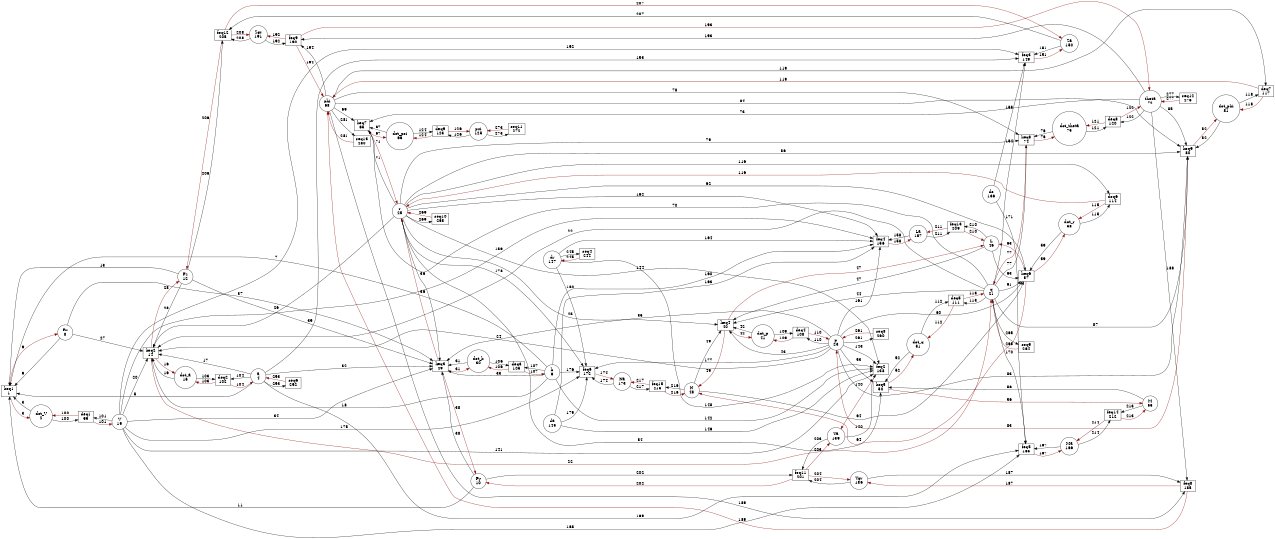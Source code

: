 digraph G {
rankdir = LR;
size ="8.5"
node [shape = box, fillcolor = white, style = filled, label="keq1
1"]; keq1;
node [shape = box, fillcolor = white, style = filled, label="keq2
14"]; keq2;
node [shape = box, fillcolor = white, style = filled, label="keq3
29"]; keq3;
node [shape = box, fillcolor = white, style = filled, label="keq4
40"]; keq4;
node [shape = box, fillcolor = white, style = filled, label="keq5
50"]; keq5;
node [shape = box, fillcolor = white, style = filled, label="keq6
57"]; keq6;
node [shape = box, fillcolor = white, style = filled, label="keq7
65"]; keq7;
node [shape = box, fillcolor = white, style = filled, label="keq8
74"]; keq8;
node [shape = box, fillcolor = white, style = filled, label="keq9
80"]; keq9;
node [shape = box, fillcolor = white, style = filled, label="deq1
99"]; deq1;
node [shape = box, fillcolor = white, style = filled, label="deq2
102"]; deq2;
node [shape = box, fillcolor = white, style = filled, label="deq3
105"]; deq3;
node [shape = box, fillcolor = white, style = filled, label="deq4
108"]; deq4;
node [shape = box, fillcolor = white, style = filled, label="deq5
111"]; deq5;
node [shape = box, fillcolor = white, style = filled, label="deq6
114"]; deq6;
node [shape = box, fillcolor = white, style = filled, label="deq7
117"]; deq7;
node [shape = box, fillcolor = white, style = filled, label="deq8
120"]; deq8;
node [shape = box, fillcolor = white, style = filled, label="deq9
123"]; deq9;
node [shape = box, fillcolor = white, style = filled, label="feq2
138"]; feq2;
node [shape = box, fillcolor = white, style = filled, label="feq3
149"]; feq3;
node [shape = box, fillcolor = white, style = filled, label="feq4
156"]; feq4;
node [shape = box, fillcolor = white, style = filled, label="feq5
165"]; feq5;
node [shape = box, fillcolor = white, style = filled, label="feq6
172"]; feq6;
node [shape = box, fillcolor = white, style = filled, label="feq8
185"]; feq8;
node [shape = box, fillcolor = white, style = filled, label="feq9
190"]; feq9;
node [shape = box, fillcolor = white, style = filled, label="feq11
201"]; feq11;
node [shape = box, fillcolor = white, style = filled, label="feq12
205"]; feq12;
node [shape = box, fillcolor = white, style = filled, label="feq13
209"]; feq13;
node [shape = box, fillcolor = white, style = filled, label="feq14
212"]; feq14;
node [shape = box, fillcolor = white, style = filled, label="feq15
215"]; feq15;
node [shape = box, fillcolor = white, style = filled, label="seq4
244"]; seq4;
node [shape = box, fillcolor = white, style = filled, label="seq6
252"]; seq6;
node [shape = box, fillcolor = white, style = filled, label="seq8
260"]; seq8;
node [shape = box, fillcolor = white, style = filled, label="seq9
264"]; seq9;
node [shape = box, fillcolor = white, style = filled, label="seq10
268"]; seq10;
node [shape = box, fillcolor = white, style = filled, label="seq11
272"]; seq11;
node [shape = box, fillcolor = white, style = filled, label="seq12
276"]; seq12;
node [shape = box, fillcolor = white, style = filled, label="seq13
280"]; seq13;
node [shape = circle, fillcolor = white, style = filled, label="dot_V
2"]; dot_V;
node [shape = circle, fillcolor = white, style = filled, label="a
4"]; a;
node [shape = circle, fillcolor = white, style = filled, label="b
6"]; b;
node [shape = circle, fillcolor = white, style = filled, label="Fx
8"]; Fx;
node [shape = circle, fillcolor = white, style = filled, label="Fy
10"]; Fy;
node [shape = circle, fillcolor = white, style = filled, label="Fz
12"]; Fz;
node [shape = circle, fillcolor = white, style = filled, label="dot_a
15"]; dot_a;
node [shape = circle, fillcolor = white, style = filled, label="V
19"]; V;
node [shape = circle, fillcolor = white, style = filled, label="q
21"]; q;
node [shape = circle, fillcolor = white, style = filled, label="p
23"]; p;
node [shape = circle, fillcolor = white, style = filled, label="r
25"]; r;
node [shape = circle, fillcolor = white, style = filled, label="dot_b
30"]; dot_b;
node [shape = circle, fillcolor = white, style = filled, label="dot_p
41"]; dot_p;
node [shape = circle, fillcolor = white, style = filled, label="L
46"]; L;
node [shape = circle, fillcolor = white, style = filled, label="N
48"]; N;
node [shape = circle, fillcolor = white, style = filled, label="dot_q
51"]; dot_q;
node [shape = circle, fillcolor = white, style = filled, label="M
55"]; M;
node [shape = circle, fillcolor = white, style = filled, label="dot_r
58"]; dot_r;
node [shape = circle, fillcolor = white, style = filled, label="dot_psi
66"]; dot_psi;
node [shape = circle, fillcolor = white, style = filled, label="phi
68"]; phi;
node [shape = circle, fillcolor = white, style = filled, label="theta
72"]; theta;
node [shape = circle, fillcolor = white, style = filled, label="dot_theta
75"]; dot_theta;
node [shape = circle, fillcolor = white, style = filled, label="dot_phi
81"]; dot_phi;
node [shape = circle, fillcolor = white, style = filled, label="psi
125"]; psi;
node [shape = circle, fillcolor = white, style = filled, label="de
136"]; de;
node [shape = circle, fillcolor = white, style = filled, label="Ya
139"]; Ya;
node [shape = circle, fillcolor = white, style = filled, label="da
145"]; da;
node [shape = circle, fillcolor = white, style = filled, label="dr
147"]; dr;
node [shape = circle, fillcolor = white, style = filled, label="Za
150"]; Za;
node [shape = circle, fillcolor = white, style = filled, label="La
157"]; La;
node [shape = circle, fillcolor = white, style = filled, label="Ma
166"]; Ma;
node [shape = circle, fillcolor = white, style = filled, label="Na
173"]; Na;
node [shape = circle, fillcolor = white, style = filled, label="Ygr
186"]; Ygr;
node [shape = circle, fillcolor = white, style = filled, label="Zgr
191"]; Zgr;
keq1 -> dot_V [penwidth = 1, label = "3", color = red4 ];
dot_V -> keq1 [penwidth = 1, label = "3"];
a -> keq1 [penwidth = 1, label = "5"];
b -> keq1 [penwidth = 1, label = "7"];
keq1 -> Fx [penwidth = 1, label = "9", color = red4 ];
Fx -> keq1 [penwidth = 1, label = "9"];
Fy -> keq1 [penwidth = 1, label = "11"];
Fz -> keq1 [penwidth = 1, label = "13"];
keq2 -> dot_a [penwidth = 1, label = "16", color = red4 ];
dot_a -> keq2 [penwidth = 1, label = "16"];
a -> keq2 [penwidth = 1, label = "17"];
b -> keq2 [penwidth = 1, label = "18"];
V -> keq2 [penwidth = 1, label = "20"];
keq2 -> q [penwidth = 1, label = "22", color = red4 ];
q -> keq2 [penwidth = 1, label = "22"];
p -> keq2 [penwidth = 1, label = "24"];
r -> keq2 [penwidth = 1, label = "26"];
Fx -> keq2 [penwidth = 1, label = "27"];
keq2 -> Fz [penwidth = 1, label = "28", color = red4 ];
Fz -> keq2 [penwidth = 1, label = "28"];
keq3 -> dot_b [penwidth = 1, label = "31", color = red4 ];
dot_b -> keq3 [penwidth = 1, label = "31"];
a -> keq3 [penwidth = 1, label = "32"];
b -> keq3 [penwidth = 1, label = "33"];
V -> keq3 [penwidth = 1, label = "34"];
p -> keq3 [penwidth = 1, label = "35"];
keq3 -> r [penwidth = 1, label = "36", color = red4 ];
r -> keq3 [penwidth = 1, label = "36"];
Fx -> keq3 [penwidth = 1, label = "37"];
keq3 -> Fy [penwidth = 1, label = "38", color = red4 ];
Fy -> keq3 [penwidth = 1, label = "38"];
Fz -> keq3 [penwidth = 1, label = "39"];
keq4 -> dot_p [penwidth = 1, label = "42", color = red4 ];
dot_p -> keq4 [penwidth = 1, label = "42"];
p -> keq4 [penwidth = 1, label = "43"];
q -> keq4 [penwidth = 1, label = "44"];
r -> keq4 [penwidth = 1, label = "45"];
keq4 -> L [penwidth = 1, label = "47", color = red4 ];
L -> keq4 [penwidth = 1, label = "47"];
keq4 -> N [penwidth = 1, label = "49", color = red4 ];
N -> keq4 [penwidth = 1, label = "49"];
keq5 -> dot_q [penwidth = 1, label = "52", color = red4 ];
dot_q -> keq5 [penwidth = 1, label = "52"];
p -> keq5 [penwidth = 1, label = "53"];
r -> keq5 [penwidth = 1, label = "54"];
keq5 -> M [penwidth = 1, label = "56", color = red4 ];
M -> keq5 [penwidth = 1, label = "56"];
keq6 -> dot_r [penwidth = 1, label = "59", color = red4 ];
dot_r -> keq6 [penwidth = 1, label = "59"];
p -> keq6 [penwidth = 1, label = "60"];
q -> keq6 [penwidth = 1, label = "61"];
r -> keq6 [penwidth = 1, label = "62"];
keq6 -> L [penwidth = 1, label = "63", color = red4 ];
L -> keq6 [penwidth = 1, label = "63"];
keq6 -> N [penwidth = 1, label = "64", color = red4 ];
N -> keq6 [penwidth = 1, label = "64"];
keq7 -> dot_psi [penwidth = 1, label = "67", color = red4 ];
dot_psi -> keq7 [penwidth = 1, label = "67"];
phi -> keq7 [penwidth = 1, label = "69"];
q -> keq7 [penwidth = 1, label = "70"];
keq7 -> r [penwidth = 1, label = "71", color = red4 ];
r -> keq7 [penwidth = 1, label = "71"];
theta -> keq7 [penwidth = 1, label = "73"];
keq8 -> dot_theta [penwidth = 1, label = "76", color = red4 ];
dot_theta -> keq8 [penwidth = 1, label = "76"];
keq8 -> q [penwidth = 1, label = "77", color = red4 ];
q -> keq8 [penwidth = 1, label = "77"];
phi -> keq8 [penwidth = 1, label = "78"];
r -> keq8 [penwidth = 1, label = "79"];
keq9 -> dot_phi [penwidth = 1, label = "82", color = red4 ];
dot_phi -> keq9 [penwidth = 1, label = "82"];
keq9 -> p [penwidth = 1, label = "83", color = red4 ];
p -> keq9 [penwidth = 1, label = "83"];
phi -> keq9 [penwidth = 1, label = "84"];
theta -> keq9 [penwidth = 1, label = "85"];
r -> keq9 [penwidth = 1, label = "86"];
q -> keq9 [penwidth = 1, label = "87"];
deq1 -> dot_V [penwidth = 1, label = "100", color = red4 ];
dot_V -> deq1 [penwidth = 1, label = "100"];
deq1 -> V [penwidth = 1, label = "101", color = red4 ];
V -> deq1 [penwidth = 1, label = "101"];
deq2 -> dot_a [penwidth = 1, label = "103", color = red4 ];
dot_a -> deq2 [penwidth = 1, label = "103"];
deq2 -> a [penwidth = 1, label = "104", color = red4 ];
a -> deq2 [penwidth = 1, label = "104"];
deq3 -> dot_b [penwidth = 1, label = "106", color = red4 ];
dot_b -> deq3 [penwidth = 1, label = "106"];
deq3 -> b [penwidth = 1, label = "107", color = red4 ];
b -> deq3 [penwidth = 1, label = "107"];
deq4 -> dot_p [penwidth = 1, label = "109", color = red4 ];
dot_p -> deq4 [penwidth = 1, label = "109"];
deq4 -> p [penwidth = 1, label = "110", color = red4 ];
p -> deq4 [penwidth = 1, label = "110"];
deq5 -> dot_q [penwidth = 1, label = "112", color = red4 ];
dot_q -> deq5 [penwidth = 1, label = "112"];
deq5 -> q [penwidth = 1, label = "113", color = red4 ];
q -> deq5 [penwidth = 1, label = "113"];
deq6 -> dot_r [penwidth = 1, label = "115", color = red4 ];
dot_r -> deq6 [penwidth = 1, label = "115"];
deq6 -> r [penwidth = 1, label = "116", color = red4 ];
r -> deq6 [penwidth = 1, label = "116"];
deq7 -> dot_phi [penwidth = 1, label = "118", color = red4 ];
dot_phi -> deq7 [penwidth = 1, label = "118"];
deq7 -> phi [penwidth = 1, label = "119", color = red4 ];
phi -> deq7 [penwidth = 1, label = "119"];
deq8 -> dot_theta [penwidth = 1, label = "121", color = red4 ];
dot_theta -> deq8 [penwidth = 1, label = "121"];
deq8 -> theta [penwidth = 1, label = "122", color = red4 ];
theta -> deq8 [penwidth = 1, label = "122"];
deq9 -> dot_psi [penwidth = 1, label = "124", color = red4 ];
dot_psi -> deq9 [penwidth = 1, label = "124"];
deq9 -> psi [penwidth = 1, label = "126", color = red4 ];
psi -> deq9 [penwidth = 1, label = "126"];
feq2 -> Ya [penwidth = 1, label = "140", color = red4 ];
Ya -> feq2 [penwidth = 1, label = "140"];
V -> feq2 [penwidth = 1, label = "141"];
b -> feq2 [penwidth = 1, label = "142"];
p -> feq2 [penwidth = 1, label = "143"];
r -> feq2 [penwidth = 1, label = "144"];
da -> feq2 [penwidth = 1, label = "146"];
dr -> feq2 [penwidth = 1, label = "148"];
feq3 -> Za [penwidth = 1, label = "151", color = red4 ];
Za -> feq3 [penwidth = 1, label = "151"];
V -> feq3 [penwidth = 1, label = "152"];
a -> feq3 [penwidth = 1, label = "153"];
q -> feq3 [penwidth = 1, label = "154"];
de -> feq3 [penwidth = 1, label = "155"];
feq4 -> La [penwidth = 1, label = "158", color = red4 ];
La -> feq4 [penwidth = 1, label = "158"];
V -> feq4 [penwidth = 1, label = "159"];
b -> feq4 [penwidth = 1, label = "160"];
p -> feq4 [penwidth = 1, label = "161"];
r -> feq4 [penwidth = 1, label = "162"];
da -> feq4 [penwidth = 1, label = "163"];
dr -> feq4 [penwidth = 1, label = "164"];
feq5 -> Ma [penwidth = 1, label = "167", color = red4 ];
Ma -> feq5 [penwidth = 1, label = "167"];
V -> feq5 [penwidth = 1, label = "168"];
a -> feq5 [penwidth = 1, label = "169"];
q -> feq5 [penwidth = 1, label = "170"];
de -> feq5 [penwidth = 1, label = "171"];
feq6 -> Na [penwidth = 1, label = "174", color = red4 ];
Na -> feq6 [penwidth = 1, label = "174"];
V -> feq6 [penwidth = 1, label = "175"];
b -> feq6 [penwidth = 1, label = "176"];
p -> feq6 [penwidth = 1, label = "177"];
r -> feq6 [penwidth = 1, label = "178"];
da -> feq6 [penwidth = 1, label = "179"];
dr -> feq6 [penwidth = 1, label = "180"];
feq8 -> Ygr [penwidth = 1, label = "187", color = red4 ];
Ygr -> feq8 [penwidth = 1, label = "187"];
theta -> feq8 [penwidth = 1, label = "188"];
feq8 -> phi [penwidth = 1, label = "189", color = red4 ];
phi -> feq8 [penwidth = 1, label = "189"];
feq9 -> Zgr [penwidth = 1, label = "192", color = red4 ];
Zgr -> feq9 [penwidth = 1, label = "192"];
feq9 -> theta [penwidth = 1, label = "193", color = red4 ];
theta -> feq9 [penwidth = 1, label = "193"];
feq9 -> phi [penwidth = 1, label = "194", color = red4 ];
phi -> feq9 [penwidth = 1, label = "194"];
feq11 -> Fy [penwidth = 1, label = "202", color = red4 ];
Fy -> feq11 [penwidth = 1, label = "202"];
feq11 -> Ya [penwidth = 1, label = "203", color = red4 ];
Ya -> feq11 [penwidth = 1, label = "203"];
feq11 -> Ygr [penwidth = 1, label = "204", color = red4 ];
Ygr -> feq11 [penwidth = 1, label = "204"];
feq12 -> Fz [penwidth = 1, label = "206", color = red4 ];
Fz -> feq12 [penwidth = 1, label = "206"];
feq12 -> Za [penwidth = 1, label = "207", color = red4 ];
Za -> feq12 [penwidth = 1, label = "207"];
feq12 -> Zgr [penwidth = 1, label = "208", color = red4 ];
Zgr -> feq12 [penwidth = 1, label = "208"];
feq13 -> L [penwidth = 1, label = "210", color = red4 ];
L -> feq13 [penwidth = 1, label = "210"];
feq13 -> La [penwidth = 1, label = "211", color = red4 ];
La -> feq13 [penwidth = 1, label = "211"];
feq14 -> M [penwidth = 1, label = "213", color = red4 ];
M -> feq14 [penwidth = 1, label = "213"];
feq14 -> Ma [penwidth = 1, label = "214", color = red4 ];
Ma -> feq14 [penwidth = 1, label = "214"];
feq15 -> N [penwidth = 1, label = "216", color = red4 ];
N -> feq15 [penwidth = 1, label = "216"];
feq15 -> Na [penwidth = 1, label = "217", color = red4 ];
Na -> feq15 [penwidth = 1, label = "217"];
seq4 -> dr [penwidth = 1, label = "245", color = red4 ];
dr -> seq4 [penwidth = 1, label = "245"];
seq6 -> a [penwidth = 1, label = "253", color = red4 ];
a -> seq6 [penwidth = 1, label = "253"];
seq8 -> p [penwidth = 1, label = "261", color = red4 ];
p -> seq8 [penwidth = 1, label = "261"];
seq9 -> q [penwidth = 1, label = "265", color = red4 ];
q -> seq9 [penwidth = 1, label = "265"];
seq10 -> r [penwidth = 1, label = "269", color = red4 ];
r -> seq10 [penwidth = 1, label = "269"];
seq11 -> psi [penwidth = 1, label = "273", color = red4 ];
psi -> seq11 [penwidth = 1, label = "273"];
seq12 -> theta [penwidth = 1, label = "277", color = red4 ];
theta -> seq12 [penwidth = 1, label = "277"];
seq13 -> phi [penwidth = 1, label = "281", color = red4 ];
phi -> seq13 [penwidth = 1, label = "281"];
}
